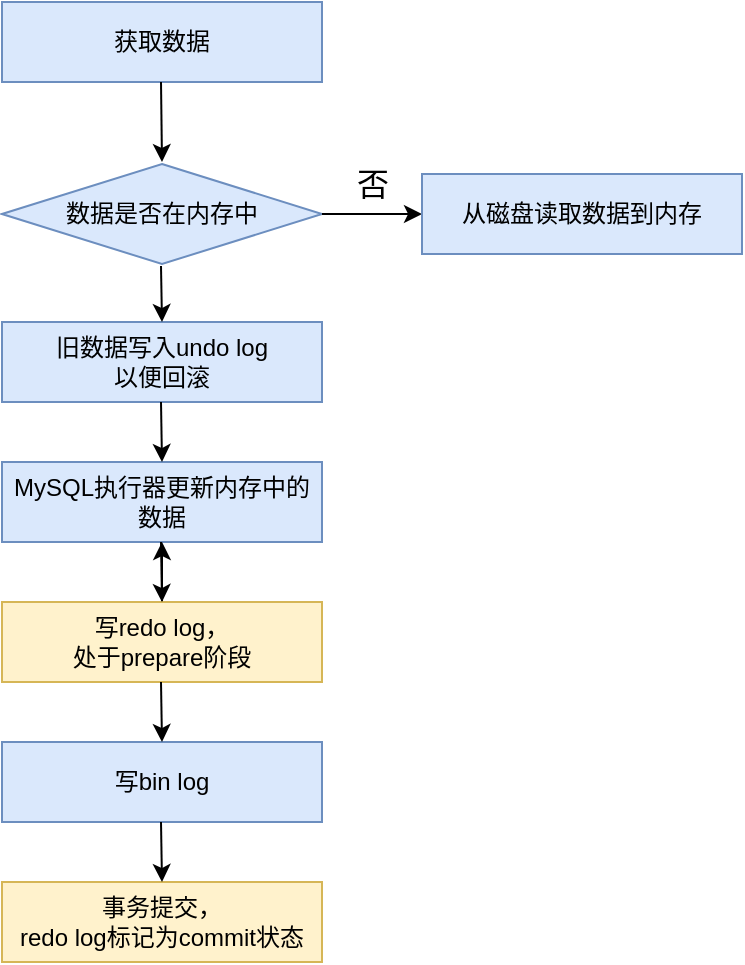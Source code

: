 <mxfile version="15.7.4" type="github">
  <diagram id="Y_ArvKlm5O1LwA84etX5" name="第 1 页">
    <mxGraphModel dx="1338" dy="728" grid="1" gridSize="10" guides="1" tooltips="1" connect="1" arrows="1" fold="1" page="1" pageScale="1" pageWidth="827" pageHeight="1169" math="0" shadow="0">
      <root>
        <mxCell id="0" />
        <mxCell id="1" parent="0" />
        <mxCell id="89Z1qKLW0zDtRhs7WeVo-1" value="获取数据" style="rounded=0;whiteSpace=wrap;html=1;fillColor=#dae8fc;strokeColor=#6c8ebf;" vertex="1" parent="1">
          <mxGeometry x="320" y="40" width="160" height="40" as="geometry" />
        </mxCell>
        <mxCell id="89Z1qKLW0zDtRhs7WeVo-2" value="数据是否在内存中" style="rhombus;whiteSpace=wrap;html=1;fillColor=#dae8fc;strokeColor=#6c8ebf;" vertex="1" parent="1">
          <mxGeometry x="320" y="121" width="160" height="50" as="geometry" />
        </mxCell>
        <mxCell id="89Z1qKLW0zDtRhs7WeVo-3" value="" style="endArrow=classic;html=1;rounded=0;" edge="1" parent="1">
          <mxGeometry width="50" height="50" relative="1" as="geometry">
            <mxPoint x="399.5" y="80" as="sourcePoint" />
            <mxPoint x="400" y="120" as="targetPoint" />
            <Array as="points">
              <mxPoint x="399.5" y="80" />
            </Array>
          </mxGeometry>
        </mxCell>
        <mxCell id="89Z1qKLW0zDtRhs7WeVo-4" value="" style="endArrow=classic;html=1;rounded=0;" edge="1" parent="1">
          <mxGeometry width="50" height="50" relative="1" as="geometry">
            <mxPoint x="480" y="146" as="sourcePoint" />
            <mxPoint x="530" y="146" as="targetPoint" />
          </mxGeometry>
        </mxCell>
        <mxCell id="89Z1qKLW0zDtRhs7WeVo-5" value="&lt;font style=&quot;font-size: 16px&quot;&gt;否&lt;/font&gt;" style="text;html=1;resizable=0;autosize=1;align=center;verticalAlign=middle;points=[];fillColor=none;strokeColor=none;rounded=0;" vertex="1" parent="1">
          <mxGeometry x="490" y="121" width="30" height="20" as="geometry" />
        </mxCell>
        <mxCell id="89Z1qKLW0zDtRhs7WeVo-6" value="从磁盘读取数据到内存" style="rounded=0;whiteSpace=wrap;html=1;fillColor=#dae8fc;strokeColor=#6c8ebf;" vertex="1" parent="1">
          <mxGeometry x="530" y="126" width="160" height="40" as="geometry" />
        </mxCell>
        <mxCell id="89Z1qKLW0zDtRhs7WeVo-7" value="旧数据写入undo log&lt;br&gt;以便回滚" style="rounded=0;whiteSpace=wrap;html=1;fillColor=#dae8fc;strokeColor=#6c8ebf;" vertex="1" parent="1">
          <mxGeometry x="320" y="200" width="160" height="40" as="geometry" />
        </mxCell>
        <mxCell id="89Z1qKLW0zDtRhs7WeVo-8" value="" style="endArrow=classic;html=1;rounded=0;" edge="1" parent="1">
          <mxGeometry width="50" height="50" relative="1" as="geometry">
            <mxPoint x="399.5" y="172" as="sourcePoint" />
            <mxPoint x="400" y="200" as="targetPoint" />
            <Array as="points">
              <mxPoint x="399.5" y="172" />
            </Array>
          </mxGeometry>
        </mxCell>
        <mxCell id="89Z1qKLW0zDtRhs7WeVo-9" value="MySQL执行器更新内存中的数据" style="rounded=0;whiteSpace=wrap;html=1;fillColor=#dae8fc;strokeColor=#6c8ebf;" vertex="1" parent="1">
          <mxGeometry x="320" y="270" width="160" height="40" as="geometry" />
        </mxCell>
        <mxCell id="89Z1qKLW0zDtRhs7WeVo-10" value="" style="endArrow=classic;html=1;rounded=0;" edge="1" parent="1">
          <mxGeometry width="50" height="50" relative="1" as="geometry">
            <mxPoint x="399.5" y="240" as="sourcePoint" />
            <mxPoint x="400" y="270" as="targetPoint" />
            <Array as="points">
              <mxPoint x="399.5" y="240" />
            </Array>
          </mxGeometry>
        </mxCell>
        <mxCell id="89Z1qKLW0zDtRhs7WeVo-23" value="" style="edgeStyle=orthogonalEdgeStyle;rounded=0;orthogonalLoop=1;jettySize=auto;html=1;fontSize=16;" edge="1" parent="1" source="89Z1qKLW0zDtRhs7WeVo-13" target="89Z1qKLW0zDtRhs7WeVo-9">
          <mxGeometry relative="1" as="geometry" />
        </mxCell>
        <mxCell id="89Z1qKLW0zDtRhs7WeVo-13" value="写redo log，&lt;br&gt;处于prepare阶段" style="rounded=0;whiteSpace=wrap;html=1;fillColor=#fff2cc;strokeColor=#d6b656;" vertex="1" parent="1">
          <mxGeometry x="320" y="340" width="160" height="40" as="geometry" />
        </mxCell>
        <mxCell id="89Z1qKLW0zDtRhs7WeVo-14" value="" style="endArrow=classic;html=1;rounded=0;" edge="1" parent="1">
          <mxGeometry width="50" height="50" relative="1" as="geometry">
            <mxPoint x="399.5" y="310" as="sourcePoint" />
            <mxPoint x="400" y="340" as="targetPoint" />
            <Array as="points">
              <mxPoint x="399.5" y="310" />
            </Array>
          </mxGeometry>
        </mxCell>
        <mxCell id="89Z1qKLW0zDtRhs7WeVo-15" value="写bin log" style="rounded=0;whiteSpace=wrap;html=1;fillColor=#dae8fc;strokeColor=#6c8ebf;" vertex="1" parent="1">
          <mxGeometry x="320" y="410" width="160" height="40" as="geometry" />
        </mxCell>
        <mxCell id="89Z1qKLW0zDtRhs7WeVo-16" value="" style="endArrow=classic;html=1;rounded=0;" edge="1" parent="1">
          <mxGeometry width="50" height="50" relative="1" as="geometry">
            <mxPoint x="399.5" y="380" as="sourcePoint" />
            <mxPoint x="400" y="410" as="targetPoint" />
            <Array as="points">
              <mxPoint x="399.5" y="380" />
            </Array>
          </mxGeometry>
        </mxCell>
        <mxCell id="89Z1qKLW0zDtRhs7WeVo-17" value="事务提交，&lt;br&gt;redo log标记为commit状态" style="rounded=0;whiteSpace=wrap;html=1;fillColor=#fff2cc;strokeColor=#d6b656;" vertex="1" parent="1">
          <mxGeometry x="320" y="480" width="160" height="40" as="geometry" />
        </mxCell>
        <mxCell id="89Z1qKLW0zDtRhs7WeVo-18" value="" style="endArrow=classic;html=1;rounded=0;" edge="1" parent="1">
          <mxGeometry width="50" height="50" relative="1" as="geometry">
            <mxPoint x="399.5" y="450" as="sourcePoint" />
            <mxPoint x="400" y="480" as="targetPoint" />
            <Array as="points">
              <mxPoint x="399.5" y="450" />
            </Array>
          </mxGeometry>
        </mxCell>
      </root>
    </mxGraphModel>
  </diagram>
</mxfile>
